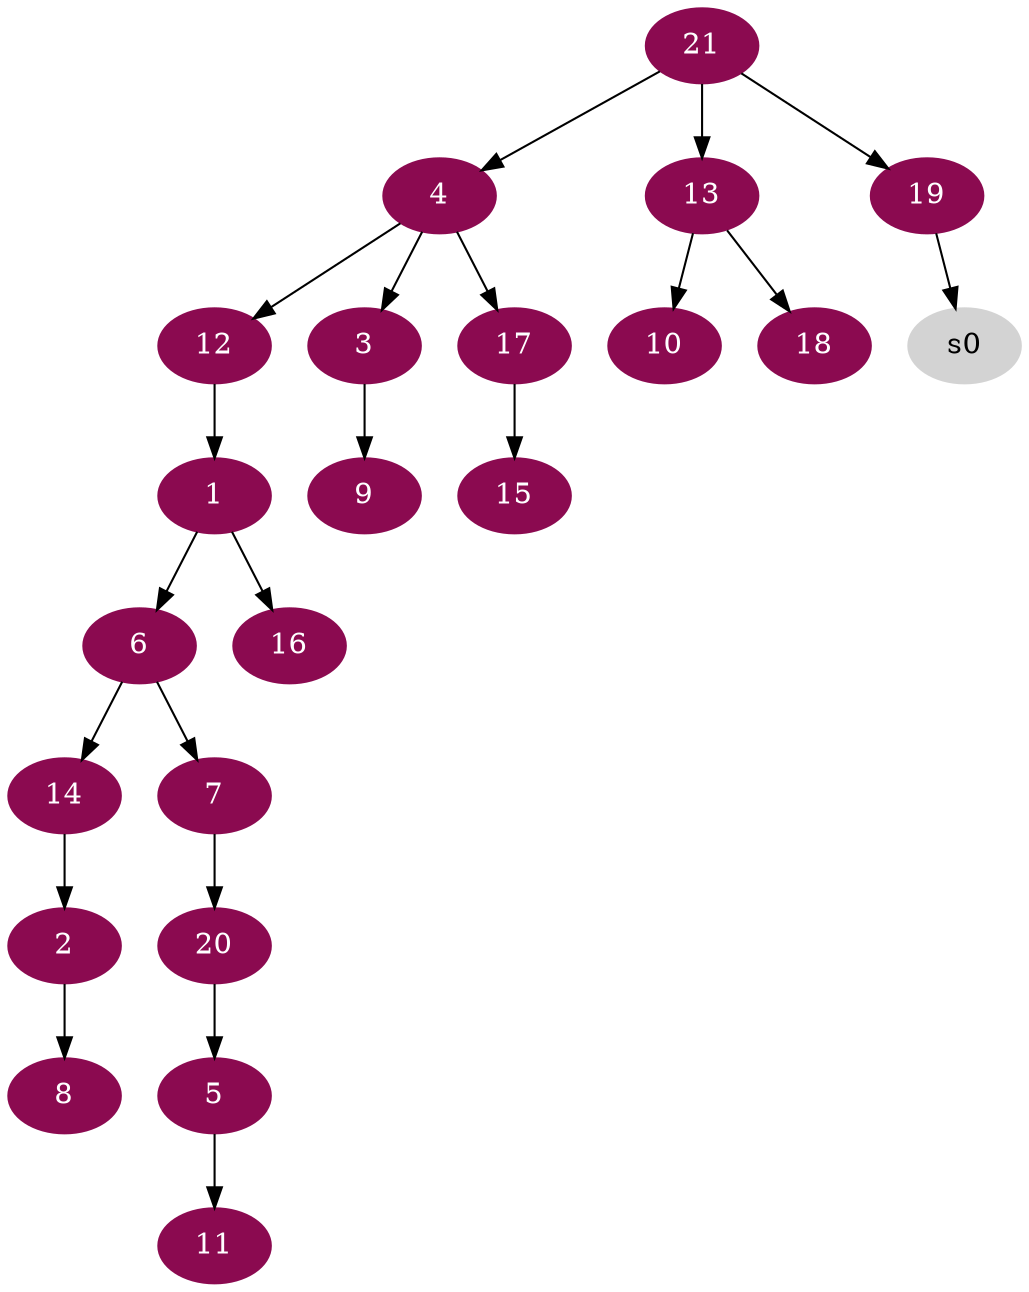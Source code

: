 digraph G {
node [color=deeppink4, style=filled, fontcolor=white];
12 -> 1;
14 -> 2;
4 -> 3;
21 -> 4;
20 -> 5;
1 -> 6;
6 -> 7;
2 -> 8;
3 -> 9;
13 -> 10;
5 -> 11;
4 -> 12;
21 -> 13;
6 -> 14;
17 -> 15;
1 -> 16;
4 -> 17;
13 -> 18;
21 -> 19;
7 -> 20;
node [color=lightgrey, style=filled, fontcolor=black];
19 -> s0;
}
